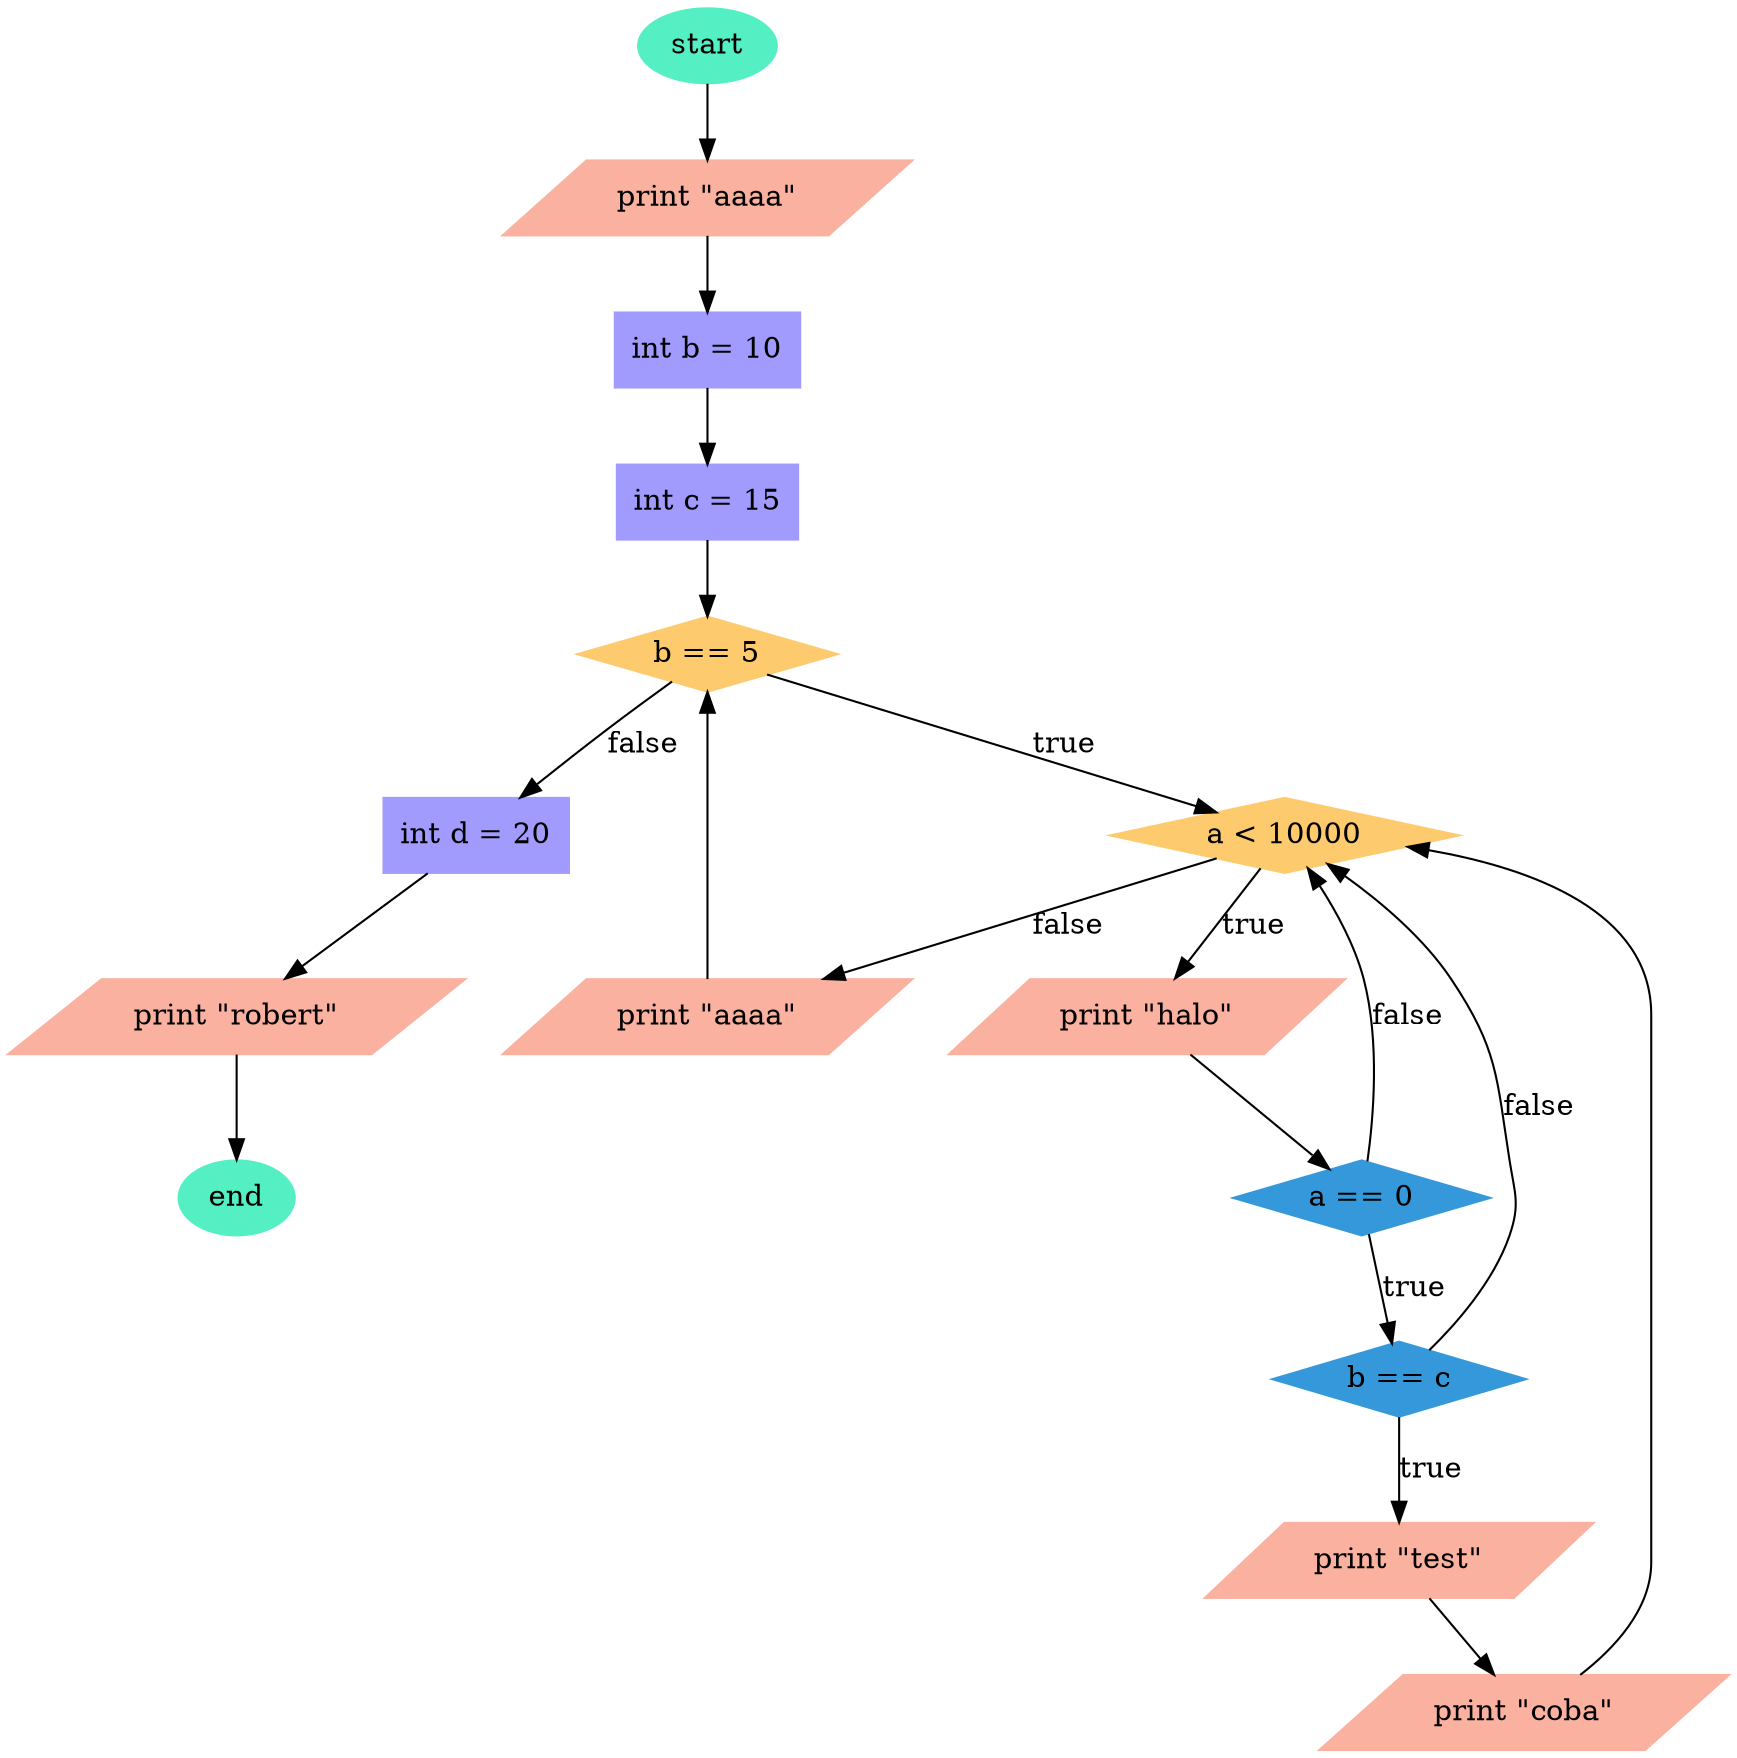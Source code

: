 strict digraph flowchart {
	node [color="#fab1a0" shape=parallelogram style=filled]
	0 [label="print \"aaaa\""]
	node [rankdir=LR]
	start [color="#55efc4" shape=oval style=filled]
	start -> 0
	1 [label="int b = 10" color="#a29bfe" shape=rectangle style=filled]
	0 -> 1
	2 [label="int c = 15" color="#a29bfe" shape=rectangle style=filled]
	1 -> 2
	node [shape=diamond]
	3 [label="b == 5" color="#fdcb6e" shape=diamond style=filled]
	2 -> 3
	3 -> 11 [label=false]
	3 -> 4
	3 -> 4 [label=true]
	node [shape=diamond]
	4 [label="a < 10000" color="#fdcb6e" shape=diamond style=filled]
	3 -> 4
	4 -> 10 [label=false]
	4 -> 5 [label=true]
	node [color="#fab1a0" shape=parallelogram style=filled]
	5 [label="print \"halo\""]
	5 [label="print \"halo\"" color="#fab1a0" shape=parallelogram style=filled]
	node [shape=diamond]
	6 [label="a == 0" color="#3498db" shape=diamond style=filled]
	5 -> 6
	6 -> 4 [label=false]
	6 -> 4 [label=false]
	6 -> 4 [label=false]
	6 -> 4 [label=false]
	6 -> 4 [label=false]
	6 -> 4 [label=false]
	6 -> 4 [label=false]
	6 -> 4 [label=false]
	6 -> 4 [label=false]
	6 -> 4 [label=false]
	6 -> 4 [label=false]
	6 -> 4 [label=false]
	6 -> 4 [label=false]
	6 -> 7
	6 -> 7 [label=true]
	node [shape=diamond]
	7 [label="b == c" color="#3498db" shape=diamond style=filled]
	6 -> 7
	7 -> 4 [label=false]
	7 -> 4 [label=false]
	7 -> 4 [label=false]
	7 -> 4 [label=false]
	7 -> 4 [label=false]
	7 -> 4 [label=false]
	7 -> 4 [label=false]
	7 -> 4 [label=false]
	7 -> 4 [label=false]
	7 -> 4 [label=false]
	7 -> 4 [label=false]
	7 -> 4 [label=false]
	7 -> 4 [label=false]
	7 -> 8 [label=true]
	node [color="#fab1a0" shape=parallelogram style=filled]
	8 [label="print \"test\""]
	8 [label="print \"test\"" color="#fab1a0" shape=parallelogram style=filled]
	node [color="#fab1a0" shape=parallelogram style=filled]
	9 [label="print \"coba\""]
	9 [label="print \"coba\"" color="#fab1a0" shape=parallelogram style=filled]
	8 -> 9
	node [color="#fab1a0" shape=parallelogram style=filled]
	10 [label="print \"aaaa\""]
	10 [label="print \"aaaa\"" color="#fab1a0" shape=parallelogram style=filled]
	11 [label="int d = 20" color="#a29bfe" shape=rectangle style=filled]
	node [color="#fab1a0" shape=parallelogram style=filled]
	12 [label="print \"robert\""]
	12 [label="print \"robert\"" color="#fab1a0" shape=parallelogram style=filled]
	11 -> 12
	6 -> 7
	6 -> 4
	7 -> 4
	9 -> 4
	10 -> 3
	10 -> 3
	1000 [label=end color="#55efc4" shape=oval style=filled]
	12 -> 1000
}
